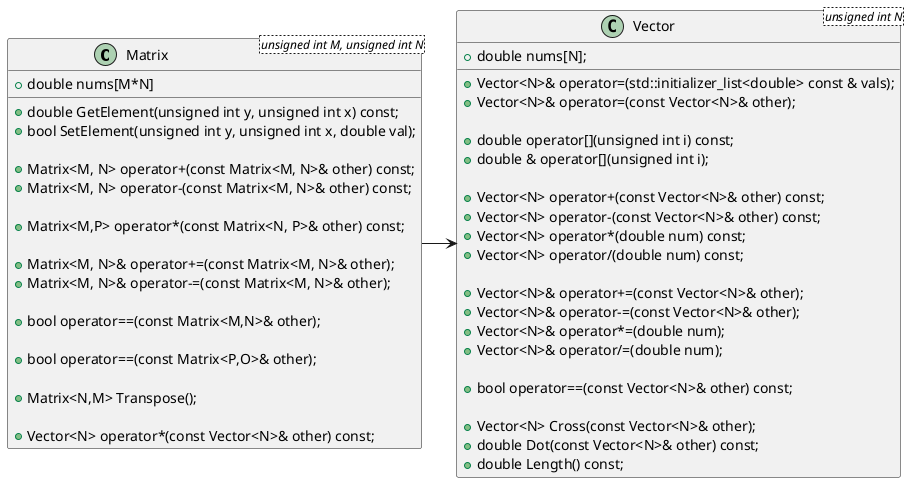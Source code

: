 @startuml Math
class Matrix<unsigned int M, unsigned int N>
{
    +double nums[M*N]

    +double GetElement(unsigned int y, unsigned int x) const;
    +bool SetElement(unsigned int y, unsigned int x, double val);

    +Matrix<M, N> operator+(const Matrix<M, N>& other) const;
    +Matrix<M, N> operator-(const Matrix<M, N>& other) const;

    +Matrix<M,P> operator*(const Matrix<N, P>& other) const;

    +Matrix<M, N>& operator+=(const Matrix<M, N>& other);
    +Matrix<M, N>& operator-=(const Matrix<M, N>& other);
    
    +bool operator==(const Matrix<M,N>& other);

    +bool operator==(const Matrix<P,O>& other);

    +Matrix<N,M> Transpose();

    +Vector<N> operator*(const Vector<N>& other) const;
}

class Vector<unsigned int N>
{
    +double nums[N];

    +Vector<N>& operator=(std::initializer_list<double> const & vals);
    +Vector<N>& operator=(const Vector<N>& other);

    +double operator[](unsigned int i) const;
    +double & operator[](unsigned int i);

    +Vector<N> operator+(const Vector<N>& other) const;
    +Vector<N> operator-(const Vector<N>& other) const;
    +Vector<N> operator*(double num) const;
    +Vector<N> operator/(double num) const;

    +Vector<N>& operator+=(const Vector<N>& other);
    +Vector<N>& operator-=(const Vector<N>& other);
    +Vector<N>& operator*=(double num);
    +Vector<N>& operator/=(double num);

    +bool operator==(const Vector<N>& other) const;

    +Vector<N> Cross(const Vector<N>& other);
    +double Dot(const Vector<N>& other) const;
    +double Length() const;
}

Matrix -> Vector

@enduml